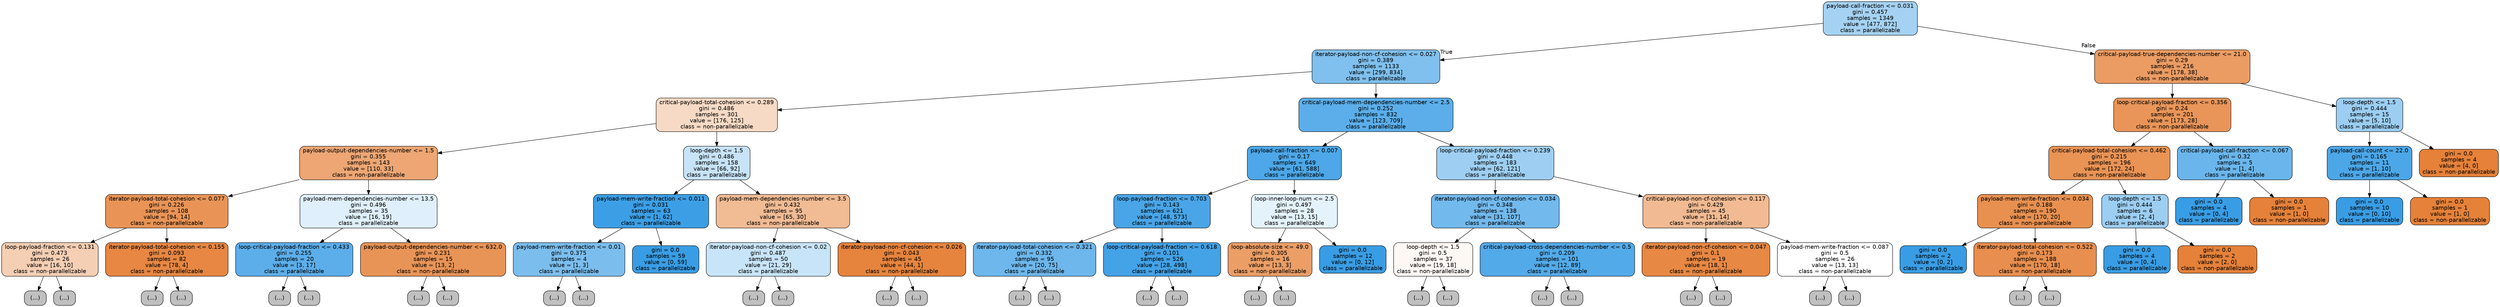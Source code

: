 digraph Tree {
node [shape=box, style="filled, rounded", color="black", fontname=helvetica] ;
edge [fontname=helvetica] ;
0 [label="payload-call-fraction <= 0.031\ngini = 0.457\nsamples = 1349\nvalue = [477, 872]\nclass = parallelizable", fillcolor="#399de574"] ;
1 [label="iterator-payload-non-cf-cohesion <= 0.027\ngini = 0.389\nsamples = 1133\nvalue = [299, 834]\nclass = parallelizable", fillcolor="#399de5a4"] ;
0 -> 1 [labeldistance=2.5, labelangle=45, headlabel="True"] ;
2 [label="critical-payload-total-cohesion <= 0.289\ngini = 0.486\nsamples = 301\nvalue = [176, 125]\nclass = non-parallelizable", fillcolor="#e581394a"] ;
1 -> 2 ;
3 [label="payload-output-dependencies-number <= 1.5\ngini = 0.355\nsamples = 143\nvalue = [110, 33]\nclass = non-parallelizable", fillcolor="#e58139b3"] ;
2 -> 3 ;
4 [label="iterator-payload-total-cohesion <= 0.077\ngini = 0.226\nsamples = 108\nvalue = [94, 14]\nclass = non-parallelizable", fillcolor="#e58139d9"] ;
3 -> 4 ;
5 [label="loop-payload-fraction <= 0.131\ngini = 0.473\nsamples = 26\nvalue = [16, 10]\nclass = non-parallelizable", fillcolor="#e5813960"] ;
4 -> 5 ;
6 [label="(...)", fillcolor="#C0C0C0"] ;
5 -> 6 ;
13 [label="(...)", fillcolor="#C0C0C0"] ;
5 -> 13 ;
18 [label="iterator-payload-total-cohesion <= 0.155\ngini = 0.093\nsamples = 82\nvalue = [78, 4]\nclass = non-parallelizable", fillcolor="#e58139f2"] ;
4 -> 18 ;
19 [label="(...)", fillcolor="#C0C0C0"] ;
18 -> 19 ;
24 [label="(...)", fillcolor="#C0C0C0"] ;
18 -> 24 ;
29 [label="payload-mem-dependencies-number <= 13.5\ngini = 0.496\nsamples = 35\nvalue = [16, 19]\nclass = parallelizable", fillcolor="#399de528"] ;
3 -> 29 ;
30 [label="loop-critical-payload-fraction <= 0.433\ngini = 0.255\nsamples = 20\nvalue = [3, 17]\nclass = parallelizable", fillcolor="#399de5d2"] ;
29 -> 30 ;
31 [label="(...)", fillcolor="#C0C0C0"] ;
30 -> 31 ;
34 [label="(...)", fillcolor="#C0C0C0"] ;
30 -> 34 ;
35 [label="payload-output-dependencies-number <= 632.0\ngini = 0.231\nsamples = 15\nvalue = [13, 2]\nclass = non-parallelizable", fillcolor="#e58139d8"] ;
29 -> 35 ;
36 [label="(...)", fillcolor="#C0C0C0"] ;
35 -> 36 ;
39 [label="(...)", fillcolor="#C0C0C0"] ;
35 -> 39 ;
40 [label="loop-depth <= 1.5\ngini = 0.486\nsamples = 158\nvalue = [66, 92]\nclass = parallelizable", fillcolor="#399de548"] ;
2 -> 40 ;
41 [label="payload-mem-write-fraction <= 0.011\ngini = 0.031\nsamples = 63\nvalue = [1, 62]\nclass = parallelizable", fillcolor="#399de5fb"] ;
40 -> 41 ;
42 [label="payload-mem-write-fraction <= 0.01\ngini = 0.375\nsamples = 4\nvalue = [1, 3]\nclass = parallelizable", fillcolor="#399de5aa"] ;
41 -> 42 ;
43 [label="(...)", fillcolor="#C0C0C0"] ;
42 -> 43 ;
44 [label="(...)", fillcolor="#C0C0C0"] ;
42 -> 44 ;
45 [label="gini = 0.0\nsamples = 59\nvalue = [0, 59]\nclass = parallelizable", fillcolor="#399de5ff"] ;
41 -> 45 ;
46 [label="payload-mem-dependencies-number <= 3.5\ngini = 0.432\nsamples = 95\nvalue = [65, 30]\nclass = non-parallelizable", fillcolor="#e5813989"] ;
40 -> 46 ;
47 [label="iterator-payload-non-cf-cohesion <= 0.02\ngini = 0.487\nsamples = 50\nvalue = [21, 29]\nclass = parallelizable", fillcolor="#399de546"] ;
46 -> 47 ;
48 [label="(...)", fillcolor="#C0C0C0"] ;
47 -> 48 ;
57 [label="(...)", fillcolor="#C0C0C0"] ;
47 -> 57 ;
68 [label="iterator-payload-non-cf-cohesion <= 0.026\ngini = 0.043\nsamples = 45\nvalue = [44, 1]\nclass = non-parallelizable", fillcolor="#e58139f9"] ;
46 -> 68 ;
69 [label="(...)", fillcolor="#C0C0C0"] ;
68 -> 69 ;
70 [label="(...)", fillcolor="#C0C0C0"] ;
68 -> 70 ;
71 [label="critical-payload-mem-dependencies-number <= 2.5\ngini = 0.252\nsamples = 832\nvalue = [123, 709]\nclass = parallelizable", fillcolor="#399de5d3"] ;
1 -> 71 ;
72 [label="payload-call-fraction <= 0.007\ngini = 0.17\nsamples = 649\nvalue = [61, 588]\nclass = parallelizable", fillcolor="#399de5e5"] ;
71 -> 72 ;
73 [label="loop-payload-fraction <= 0.703\ngini = 0.143\nsamples = 621\nvalue = [48, 573]\nclass = parallelizable", fillcolor="#399de5ea"] ;
72 -> 73 ;
74 [label="iterator-payload-total-cohesion <= 0.321\ngini = 0.332\nsamples = 95\nvalue = [20, 75]\nclass = parallelizable", fillcolor="#399de5bb"] ;
73 -> 74 ;
75 [label="(...)", fillcolor="#C0C0C0"] ;
74 -> 75 ;
80 [label="(...)", fillcolor="#C0C0C0"] ;
74 -> 80 ;
101 [label="loop-critical-payload-fraction <= 0.618\ngini = 0.101\nsamples = 526\nvalue = [28, 498]\nclass = parallelizable", fillcolor="#399de5f1"] ;
73 -> 101 ;
102 [label="(...)", fillcolor="#C0C0C0"] ;
101 -> 102 ;
167 [label="(...)", fillcolor="#C0C0C0"] ;
101 -> 167 ;
168 [label="loop-inner-loop-num <= 2.5\ngini = 0.497\nsamples = 28\nvalue = [13, 15]\nclass = parallelizable", fillcolor="#399de522"] ;
72 -> 168 ;
169 [label="loop-absolute-size <= 49.0\ngini = 0.305\nsamples = 16\nvalue = [13, 3]\nclass = non-parallelizable", fillcolor="#e58139c4"] ;
168 -> 169 ;
170 [label="(...)", fillcolor="#C0C0C0"] ;
169 -> 170 ;
173 [label="(...)", fillcolor="#C0C0C0"] ;
169 -> 173 ;
174 [label="gini = 0.0\nsamples = 12\nvalue = [0, 12]\nclass = parallelizable", fillcolor="#399de5ff"] ;
168 -> 174 ;
175 [label="loop-critical-payload-fraction <= 0.239\ngini = 0.448\nsamples = 183\nvalue = [62, 121]\nclass = parallelizable", fillcolor="#399de57c"] ;
71 -> 175 ;
176 [label="iterator-payload-non-cf-cohesion <= 0.034\ngini = 0.348\nsamples = 138\nvalue = [31, 107]\nclass = parallelizable", fillcolor="#399de5b5"] ;
175 -> 176 ;
177 [label="loop-depth <= 1.5\ngini = 0.5\nsamples = 37\nvalue = [19, 18]\nclass = non-parallelizable", fillcolor="#e581390d"] ;
176 -> 177 ;
178 [label="(...)", fillcolor="#C0C0C0"] ;
177 -> 178 ;
181 [label="(...)", fillcolor="#C0C0C0"] ;
177 -> 181 ;
190 [label="critical-payload-cross-dependencies-number <= 0.5\ngini = 0.209\nsamples = 101\nvalue = [12, 89]\nclass = parallelizable", fillcolor="#399de5dd"] ;
176 -> 190 ;
191 [label="(...)", fillcolor="#C0C0C0"] ;
190 -> 191 ;
204 [label="(...)", fillcolor="#C0C0C0"] ;
190 -> 204 ;
207 [label="critical-payload-non-cf-cohesion <= 0.117\ngini = 0.429\nsamples = 45\nvalue = [31, 14]\nclass = non-parallelizable", fillcolor="#e581398c"] ;
175 -> 207 ;
208 [label="iterator-payload-non-cf-cohesion <= 0.047\ngini = 0.1\nsamples = 19\nvalue = [18, 1]\nclass = non-parallelizable", fillcolor="#e58139f1"] ;
207 -> 208 ;
209 [label="(...)", fillcolor="#C0C0C0"] ;
208 -> 209 ;
210 [label="(...)", fillcolor="#C0C0C0"] ;
208 -> 210 ;
213 [label="payload-mem-write-fraction <= 0.087\ngini = 0.5\nsamples = 26\nvalue = [13, 13]\nclass = non-parallelizable", fillcolor="#e5813900"] ;
207 -> 213 ;
214 [label="(...)", fillcolor="#C0C0C0"] ;
213 -> 214 ;
227 [label="(...)", fillcolor="#C0C0C0"] ;
213 -> 227 ;
228 [label="critical-payload-true-dependencies-number <= 21.0\ngini = 0.29\nsamples = 216\nvalue = [178, 38]\nclass = non-parallelizable", fillcolor="#e58139c9"] ;
0 -> 228 [labeldistance=2.5, labelangle=-45, headlabel="False"] ;
229 [label="loop-critical-payload-fraction <= 0.356\ngini = 0.24\nsamples = 201\nvalue = [173, 28]\nclass = non-parallelizable", fillcolor="#e58139d6"] ;
228 -> 229 ;
230 [label="critical-payload-total-cohesion <= 0.462\ngini = 0.215\nsamples = 196\nvalue = [172, 24]\nclass = non-parallelizable", fillcolor="#e58139db"] ;
229 -> 230 ;
231 [label="payload-mem-write-fraction <= 0.034\ngini = 0.188\nsamples = 190\nvalue = [170, 20]\nclass = non-parallelizable", fillcolor="#e58139e1"] ;
230 -> 231 ;
232 [label="gini = 0.0\nsamples = 2\nvalue = [0, 2]\nclass = parallelizable", fillcolor="#399de5ff"] ;
231 -> 232 ;
233 [label="iterator-payload-total-cohesion <= 0.522\ngini = 0.173\nsamples = 188\nvalue = [170, 18]\nclass = non-parallelizable", fillcolor="#e58139e4"] ;
231 -> 233 ;
234 [label="(...)", fillcolor="#C0C0C0"] ;
233 -> 234 ;
271 [label="(...)", fillcolor="#C0C0C0"] ;
233 -> 271 ;
274 [label="loop-depth <= 1.5\ngini = 0.444\nsamples = 6\nvalue = [2, 4]\nclass = parallelizable", fillcolor="#399de57f"] ;
230 -> 274 ;
275 [label="gini = 0.0\nsamples = 4\nvalue = [0, 4]\nclass = parallelizable", fillcolor="#399de5ff"] ;
274 -> 275 ;
276 [label="gini = 0.0\nsamples = 2\nvalue = [2, 0]\nclass = non-parallelizable", fillcolor="#e58139ff"] ;
274 -> 276 ;
277 [label="critical-payload-call-fraction <= 0.067\ngini = 0.32\nsamples = 5\nvalue = [1, 4]\nclass = parallelizable", fillcolor="#399de5bf"] ;
229 -> 277 ;
278 [label="gini = 0.0\nsamples = 4\nvalue = [0, 4]\nclass = parallelizable", fillcolor="#399de5ff"] ;
277 -> 278 ;
279 [label="gini = 0.0\nsamples = 1\nvalue = [1, 0]\nclass = non-parallelizable", fillcolor="#e58139ff"] ;
277 -> 279 ;
280 [label="loop-depth <= 1.5\ngini = 0.444\nsamples = 15\nvalue = [5, 10]\nclass = parallelizable", fillcolor="#399de57f"] ;
228 -> 280 ;
281 [label="payload-call-count <= 22.0\ngini = 0.165\nsamples = 11\nvalue = [1, 10]\nclass = parallelizable", fillcolor="#399de5e6"] ;
280 -> 281 ;
282 [label="gini = 0.0\nsamples = 10\nvalue = [0, 10]\nclass = parallelizable", fillcolor="#399de5ff"] ;
281 -> 282 ;
283 [label="gini = 0.0\nsamples = 1\nvalue = [1, 0]\nclass = non-parallelizable", fillcolor="#e58139ff"] ;
281 -> 283 ;
284 [label="gini = 0.0\nsamples = 4\nvalue = [4, 0]\nclass = non-parallelizable", fillcolor="#e58139ff"] ;
280 -> 284 ;
}